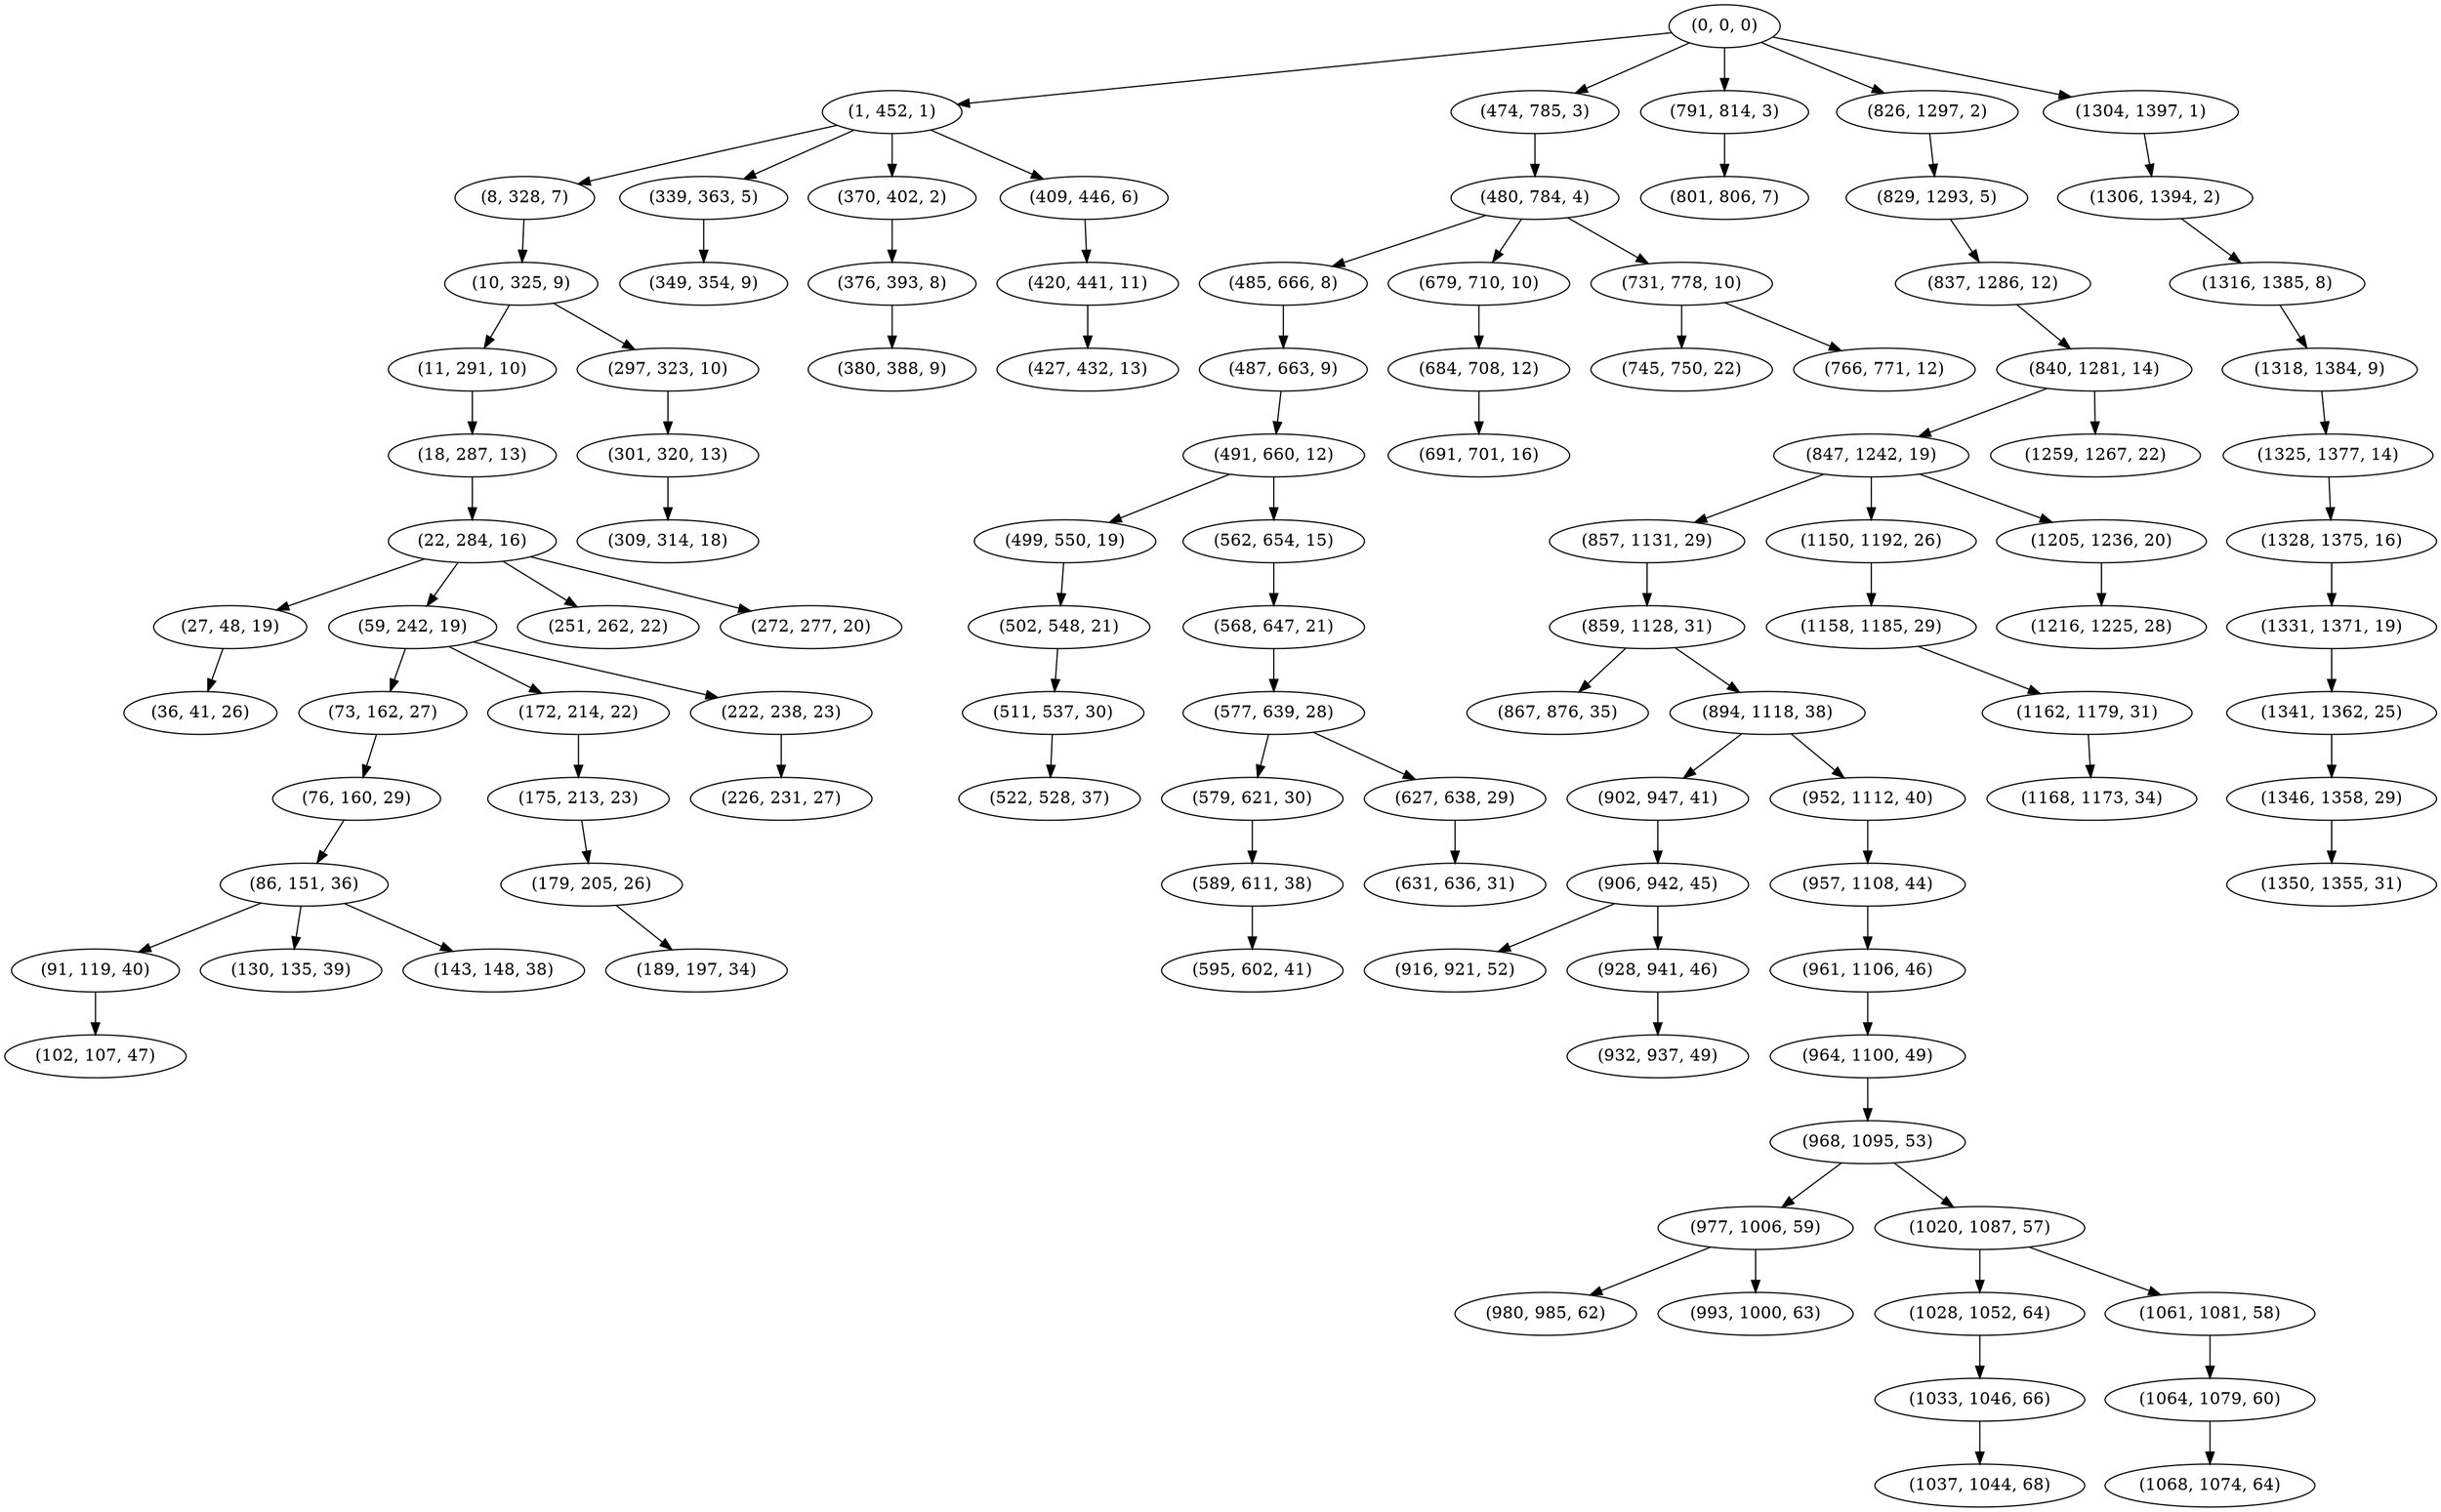 digraph tree {
    "(0, 0, 0)";
    "(1, 452, 1)";
    "(8, 328, 7)";
    "(10, 325, 9)";
    "(11, 291, 10)";
    "(18, 287, 13)";
    "(22, 284, 16)";
    "(27, 48, 19)";
    "(36, 41, 26)";
    "(59, 242, 19)";
    "(73, 162, 27)";
    "(76, 160, 29)";
    "(86, 151, 36)";
    "(91, 119, 40)";
    "(102, 107, 47)";
    "(130, 135, 39)";
    "(143, 148, 38)";
    "(172, 214, 22)";
    "(175, 213, 23)";
    "(179, 205, 26)";
    "(189, 197, 34)";
    "(222, 238, 23)";
    "(226, 231, 27)";
    "(251, 262, 22)";
    "(272, 277, 20)";
    "(297, 323, 10)";
    "(301, 320, 13)";
    "(309, 314, 18)";
    "(339, 363, 5)";
    "(349, 354, 9)";
    "(370, 402, 2)";
    "(376, 393, 8)";
    "(380, 388, 9)";
    "(409, 446, 6)";
    "(420, 441, 11)";
    "(427, 432, 13)";
    "(474, 785, 3)";
    "(480, 784, 4)";
    "(485, 666, 8)";
    "(487, 663, 9)";
    "(491, 660, 12)";
    "(499, 550, 19)";
    "(502, 548, 21)";
    "(511, 537, 30)";
    "(522, 528, 37)";
    "(562, 654, 15)";
    "(568, 647, 21)";
    "(577, 639, 28)";
    "(579, 621, 30)";
    "(589, 611, 38)";
    "(595, 602, 41)";
    "(627, 638, 29)";
    "(631, 636, 31)";
    "(679, 710, 10)";
    "(684, 708, 12)";
    "(691, 701, 16)";
    "(731, 778, 10)";
    "(745, 750, 22)";
    "(766, 771, 12)";
    "(791, 814, 3)";
    "(801, 806, 7)";
    "(826, 1297, 2)";
    "(829, 1293, 5)";
    "(837, 1286, 12)";
    "(840, 1281, 14)";
    "(847, 1242, 19)";
    "(857, 1131, 29)";
    "(859, 1128, 31)";
    "(867, 876, 35)";
    "(894, 1118, 38)";
    "(902, 947, 41)";
    "(906, 942, 45)";
    "(916, 921, 52)";
    "(928, 941, 46)";
    "(932, 937, 49)";
    "(952, 1112, 40)";
    "(957, 1108, 44)";
    "(961, 1106, 46)";
    "(964, 1100, 49)";
    "(968, 1095, 53)";
    "(977, 1006, 59)";
    "(980, 985, 62)";
    "(993, 1000, 63)";
    "(1020, 1087, 57)";
    "(1028, 1052, 64)";
    "(1033, 1046, 66)";
    "(1037, 1044, 68)";
    "(1061, 1081, 58)";
    "(1064, 1079, 60)";
    "(1068, 1074, 64)";
    "(1150, 1192, 26)";
    "(1158, 1185, 29)";
    "(1162, 1179, 31)";
    "(1168, 1173, 34)";
    "(1205, 1236, 20)";
    "(1216, 1225, 28)";
    "(1259, 1267, 22)";
    "(1304, 1397, 1)";
    "(1306, 1394, 2)";
    "(1316, 1385, 8)";
    "(1318, 1384, 9)";
    "(1325, 1377, 14)";
    "(1328, 1375, 16)";
    "(1331, 1371, 19)";
    "(1341, 1362, 25)";
    "(1346, 1358, 29)";
    "(1350, 1355, 31)";
    "(0, 0, 0)" -> "(1, 452, 1)";
    "(0, 0, 0)" -> "(474, 785, 3)";
    "(0, 0, 0)" -> "(791, 814, 3)";
    "(0, 0, 0)" -> "(826, 1297, 2)";
    "(0, 0, 0)" -> "(1304, 1397, 1)";
    "(1, 452, 1)" -> "(8, 328, 7)";
    "(1, 452, 1)" -> "(339, 363, 5)";
    "(1, 452, 1)" -> "(370, 402, 2)";
    "(1, 452, 1)" -> "(409, 446, 6)";
    "(8, 328, 7)" -> "(10, 325, 9)";
    "(10, 325, 9)" -> "(11, 291, 10)";
    "(10, 325, 9)" -> "(297, 323, 10)";
    "(11, 291, 10)" -> "(18, 287, 13)";
    "(18, 287, 13)" -> "(22, 284, 16)";
    "(22, 284, 16)" -> "(27, 48, 19)";
    "(22, 284, 16)" -> "(59, 242, 19)";
    "(22, 284, 16)" -> "(251, 262, 22)";
    "(22, 284, 16)" -> "(272, 277, 20)";
    "(27, 48, 19)" -> "(36, 41, 26)";
    "(59, 242, 19)" -> "(73, 162, 27)";
    "(59, 242, 19)" -> "(172, 214, 22)";
    "(59, 242, 19)" -> "(222, 238, 23)";
    "(73, 162, 27)" -> "(76, 160, 29)";
    "(76, 160, 29)" -> "(86, 151, 36)";
    "(86, 151, 36)" -> "(91, 119, 40)";
    "(86, 151, 36)" -> "(130, 135, 39)";
    "(86, 151, 36)" -> "(143, 148, 38)";
    "(91, 119, 40)" -> "(102, 107, 47)";
    "(172, 214, 22)" -> "(175, 213, 23)";
    "(175, 213, 23)" -> "(179, 205, 26)";
    "(179, 205, 26)" -> "(189, 197, 34)";
    "(222, 238, 23)" -> "(226, 231, 27)";
    "(297, 323, 10)" -> "(301, 320, 13)";
    "(301, 320, 13)" -> "(309, 314, 18)";
    "(339, 363, 5)" -> "(349, 354, 9)";
    "(370, 402, 2)" -> "(376, 393, 8)";
    "(376, 393, 8)" -> "(380, 388, 9)";
    "(409, 446, 6)" -> "(420, 441, 11)";
    "(420, 441, 11)" -> "(427, 432, 13)";
    "(474, 785, 3)" -> "(480, 784, 4)";
    "(480, 784, 4)" -> "(485, 666, 8)";
    "(480, 784, 4)" -> "(679, 710, 10)";
    "(480, 784, 4)" -> "(731, 778, 10)";
    "(485, 666, 8)" -> "(487, 663, 9)";
    "(487, 663, 9)" -> "(491, 660, 12)";
    "(491, 660, 12)" -> "(499, 550, 19)";
    "(491, 660, 12)" -> "(562, 654, 15)";
    "(499, 550, 19)" -> "(502, 548, 21)";
    "(502, 548, 21)" -> "(511, 537, 30)";
    "(511, 537, 30)" -> "(522, 528, 37)";
    "(562, 654, 15)" -> "(568, 647, 21)";
    "(568, 647, 21)" -> "(577, 639, 28)";
    "(577, 639, 28)" -> "(579, 621, 30)";
    "(577, 639, 28)" -> "(627, 638, 29)";
    "(579, 621, 30)" -> "(589, 611, 38)";
    "(589, 611, 38)" -> "(595, 602, 41)";
    "(627, 638, 29)" -> "(631, 636, 31)";
    "(679, 710, 10)" -> "(684, 708, 12)";
    "(684, 708, 12)" -> "(691, 701, 16)";
    "(731, 778, 10)" -> "(745, 750, 22)";
    "(731, 778, 10)" -> "(766, 771, 12)";
    "(791, 814, 3)" -> "(801, 806, 7)";
    "(826, 1297, 2)" -> "(829, 1293, 5)";
    "(829, 1293, 5)" -> "(837, 1286, 12)";
    "(837, 1286, 12)" -> "(840, 1281, 14)";
    "(840, 1281, 14)" -> "(847, 1242, 19)";
    "(840, 1281, 14)" -> "(1259, 1267, 22)";
    "(847, 1242, 19)" -> "(857, 1131, 29)";
    "(847, 1242, 19)" -> "(1150, 1192, 26)";
    "(847, 1242, 19)" -> "(1205, 1236, 20)";
    "(857, 1131, 29)" -> "(859, 1128, 31)";
    "(859, 1128, 31)" -> "(867, 876, 35)";
    "(859, 1128, 31)" -> "(894, 1118, 38)";
    "(894, 1118, 38)" -> "(902, 947, 41)";
    "(894, 1118, 38)" -> "(952, 1112, 40)";
    "(902, 947, 41)" -> "(906, 942, 45)";
    "(906, 942, 45)" -> "(916, 921, 52)";
    "(906, 942, 45)" -> "(928, 941, 46)";
    "(928, 941, 46)" -> "(932, 937, 49)";
    "(952, 1112, 40)" -> "(957, 1108, 44)";
    "(957, 1108, 44)" -> "(961, 1106, 46)";
    "(961, 1106, 46)" -> "(964, 1100, 49)";
    "(964, 1100, 49)" -> "(968, 1095, 53)";
    "(968, 1095, 53)" -> "(977, 1006, 59)";
    "(968, 1095, 53)" -> "(1020, 1087, 57)";
    "(977, 1006, 59)" -> "(980, 985, 62)";
    "(977, 1006, 59)" -> "(993, 1000, 63)";
    "(1020, 1087, 57)" -> "(1028, 1052, 64)";
    "(1020, 1087, 57)" -> "(1061, 1081, 58)";
    "(1028, 1052, 64)" -> "(1033, 1046, 66)";
    "(1033, 1046, 66)" -> "(1037, 1044, 68)";
    "(1061, 1081, 58)" -> "(1064, 1079, 60)";
    "(1064, 1079, 60)" -> "(1068, 1074, 64)";
    "(1150, 1192, 26)" -> "(1158, 1185, 29)";
    "(1158, 1185, 29)" -> "(1162, 1179, 31)";
    "(1162, 1179, 31)" -> "(1168, 1173, 34)";
    "(1205, 1236, 20)" -> "(1216, 1225, 28)";
    "(1304, 1397, 1)" -> "(1306, 1394, 2)";
    "(1306, 1394, 2)" -> "(1316, 1385, 8)";
    "(1316, 1385, 8)" -> "(1318, 1384, 9)";
    "(1318, 1384, 9)" -> "(1325, 1377, 14)";
    "(1325, 1377, 14)" -> "(1328, 1375, 16)";
    "(1328, 1375, 16)" -> "(1331, 1371, 19)";
    "(1331, 1371, 19)" -> "(1341, 1362, 25)";
    "(1341, 1362, 25)" -> "(1346, 1358, 29)";
    "(1346, 1358, 29)" -> "(1350, 1355, 31)";
}
